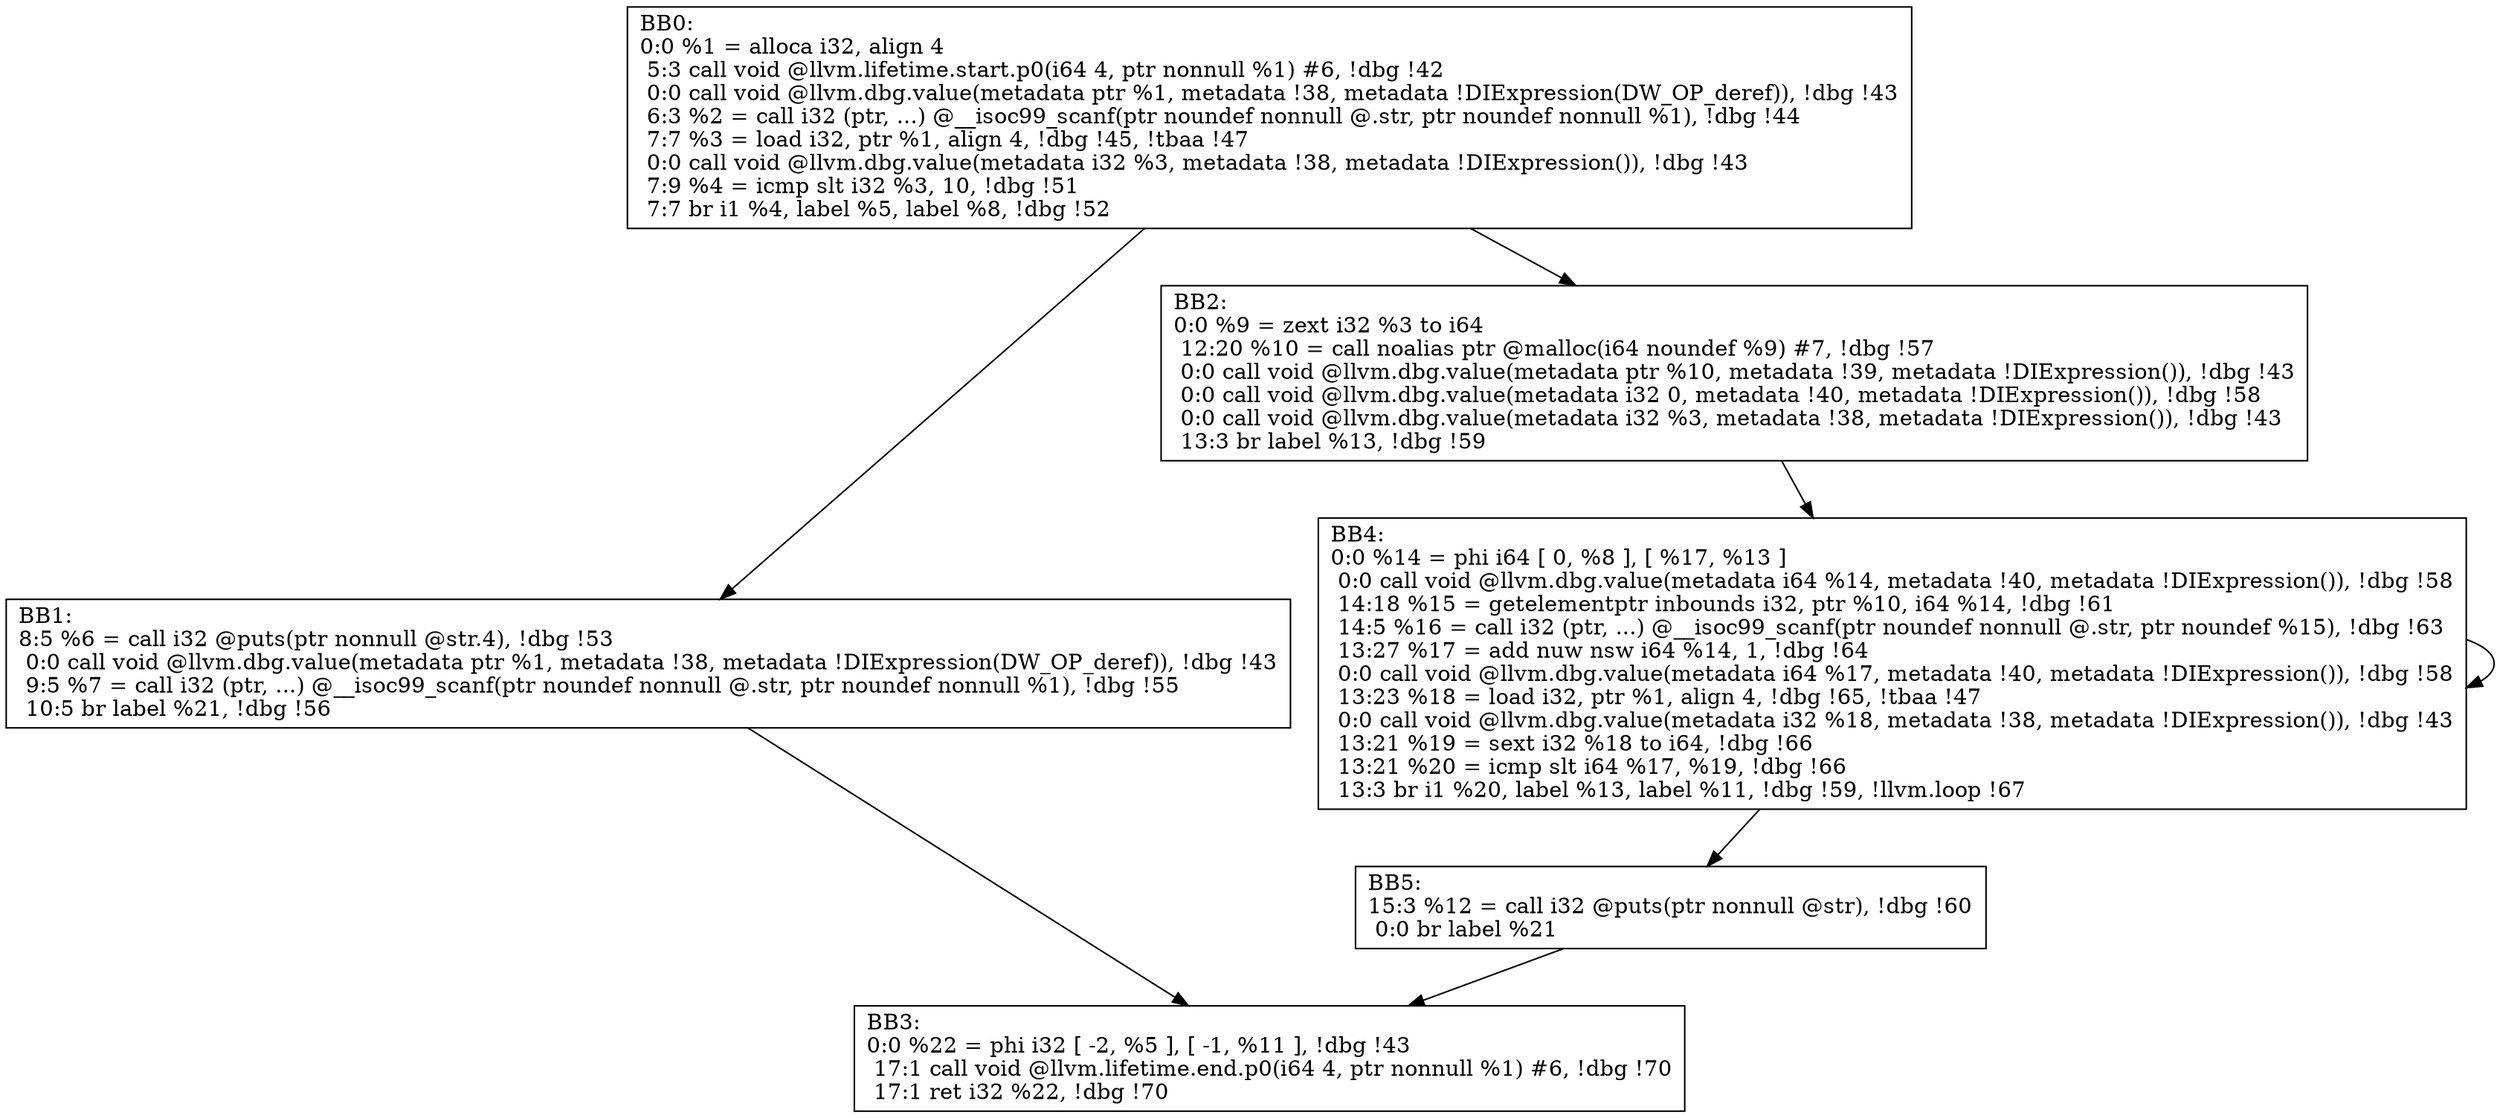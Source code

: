 digraph "CFG for'usep' function" {
	BB0-> BB1;
	BB0-> BB2;
	BB1-> BB3;
	BB2-> BB4;
	BB4-> BB4;
	BB4-> BB5;
	BB5-> BB3;
	BB0 [shape=record, label="{BB0:\l0:0   %1 = alloca i32, align 4\l 5:3   call void @llvm.lifetime.start.p0(i64 4, ptr nonnull %1) #6, !dbg !42\l 0:0   call void @llvm.dbg.value(metadata ptr %1, metadata !38, metadata !DIExpression(DW_OP_deref)), !dbg !43\l 6:3   %2 = call i32 (ptr, ...) @__isoc99_scanf(ptr noundef nonnull @.str, ptr noundef nonnull %1), !dbg !44\l 7:7   %3 = load i32, ptr %1, align 4, !dbg !45, !tbaa !47\l 0:0   call void @llvm.dbg.value(metadata i32 %3, metadata !38, metadata !DIExpression()), !dbg !43\l 7:9   %4 = icmp slt i32 %3, 10, !dbg !51\l 7:7   br i1 %4, label %5, label %8, !dbg !52\l }"];
	BB1 [shape=record, label="{BB1:\l8:5   %6 = call i32 @puts(ptr nonnull @str.4), !dbg !53\l 0:0   call void @llvm.dbg.value(metadata ptr %1, metadata !38, metadata !DIExpression(DW_OP_deref)), !dbg !43\l 9:5   %7 = call i32 (ptr, ...) @__isoc99_scanf(ptr noundef nonnull @.str, ptr noundef nonnull %1), !dbg !55\l 10:5   br label %21, !dbg !56\l }"];
	BB2 [shape=record, label="{BB2:\l0:0   %9 = zext i32 %3 to i64\l 12:20   %10 = call noalias ptr @malloc(i64 noundef %9) #7, !dbg !57\l 0:0   call void @llvm.dbg.value(metadata ptr %10, metadata !39, metadata !DIExpression()), !dbg !43\l 0:0   call void @llvm.dbg.value(metadata i32 0, metadata !40, metadata !DIExpression()), !dbg !58\l 0:0   call void @llvm.dbg.value(metadata i32 %3, metadata !38, metadata !DIExpression()), !dbg !43\l 13:3   br label %13, !dbg !59\l }"];
	BB3 [shape=record, label="{BB3:\l0:0   %22 = phi i32 [ -2, %5 ], [ -1, %11 ], !dbg !43\l 17:1   call void @llvm.lifetime.end.p0(i64 4, ptr nonnull %1) #6, !dbg !70\l 17:1   ret i32 %22, !dbg !70\l }"];
	BB4 [shape=record, label="{BB4:\l0:0   %14 = phi i64 [ 0, %8 ], [ %17, %13 ]\l 0:0   call void @llvm.dbg.value(metadata i64 %14, metadata !40, metadata !DIExpression()), !dbg !58\l 14:18   %15 = getelementptr inbounds i32, ptr %10, i64 %14, !dbg !61\l 14:5   %16 = call i32 (ptr, ...) @__isoc99_scanf(ptr noundef nonnull @.str, ptr noundef %15), !dbg !63\l 13:27   %17 = add nuw nsw i64 %14, 1, !dbg !64\l 0:0   call void @llvm.dbg.value(metadata i64 %17, metadata !40, metadata !DIExpression()), !dbg !58\l 13:23   %18 = load i32, ptr %1, align 4, !dbg !65, !tbaa !47\l 0:0   call void @llvm.dbg.value(metadata i32 %18, metadata !38, metadata !DIExpression()), !dbg !43\l 13:21   %19 = sext i32 %18 to i64, !dbg !66\l 13:21   %20 = icmp slt i64 %17, %19, !dbg !66\l 13:3   br i1 %20, label %13, label %11, !dbg !59, !llvm.loop !67\l }"];
	BB5 [shape=record, label="{BB5:\l15:3   %12 = call i32 @puts(ptr nonnull @str), !dbg !60\l 0:0   br label %21\l }"];
}
